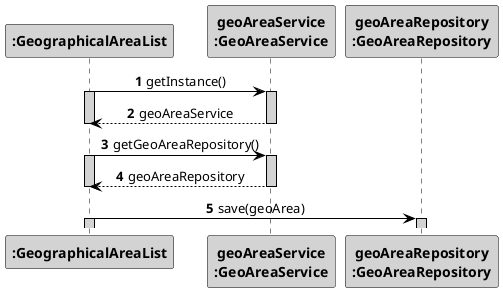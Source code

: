 @startuml
skinparam sequenceMessageAlign center
skinparam sequence {
    ArrowColor Black
    ActorBorderColor DarkBlue
    LifeLineBorderColor black
    LifeLineBackgroundColor LightGrey

    ParticipantBorderColor Black
    ParticipantBackgroundColor LightGrey
    ParticipantFontStyle Bold

    ActorBackgroundColor DimGrey
    ActorFontColor DeepSkyBlue
    ActorFontStyle Bold
    ActorFontSize 17
    ActorFontName Aapex
}
autonumber
":GeographicalAreaList" -> "geoAreaService\n:GeoAreaService": getInstance()
activate ":GeographicalAreaList"
activate "geoAreaService\n:GeoAreaService"
":GeographicalAreaList"  <-- "geoAreaService\n:GeoAreaService":geoAreaService
deactivate "geoAreaService\n:GeoAreaService"
deactivate ":GeographicalAreaList"

":GeographicalAreaList" -> "geoAreaService\n:GeoAreaService": getGeoAreaRepository()
activate ":GeographicalAreaList"
activate "geoAreaService\n:GeoAreaService"
":GeographicalAreaList"  <-- "geoAreaService\n:GeoAreaService":geoAreaRepository
deactivate "geoAreaService\n:GeoAreaService"
deactivate ":GeographicalAreaList"
":GeographicalAreaList" -> "geoAreaRepository\n:GeoAreaRepository": save(geoArea)
activate ":GeographicalAreaList"
activate "geoAreaRepository\n:GeoAreaRepository"

@enduml